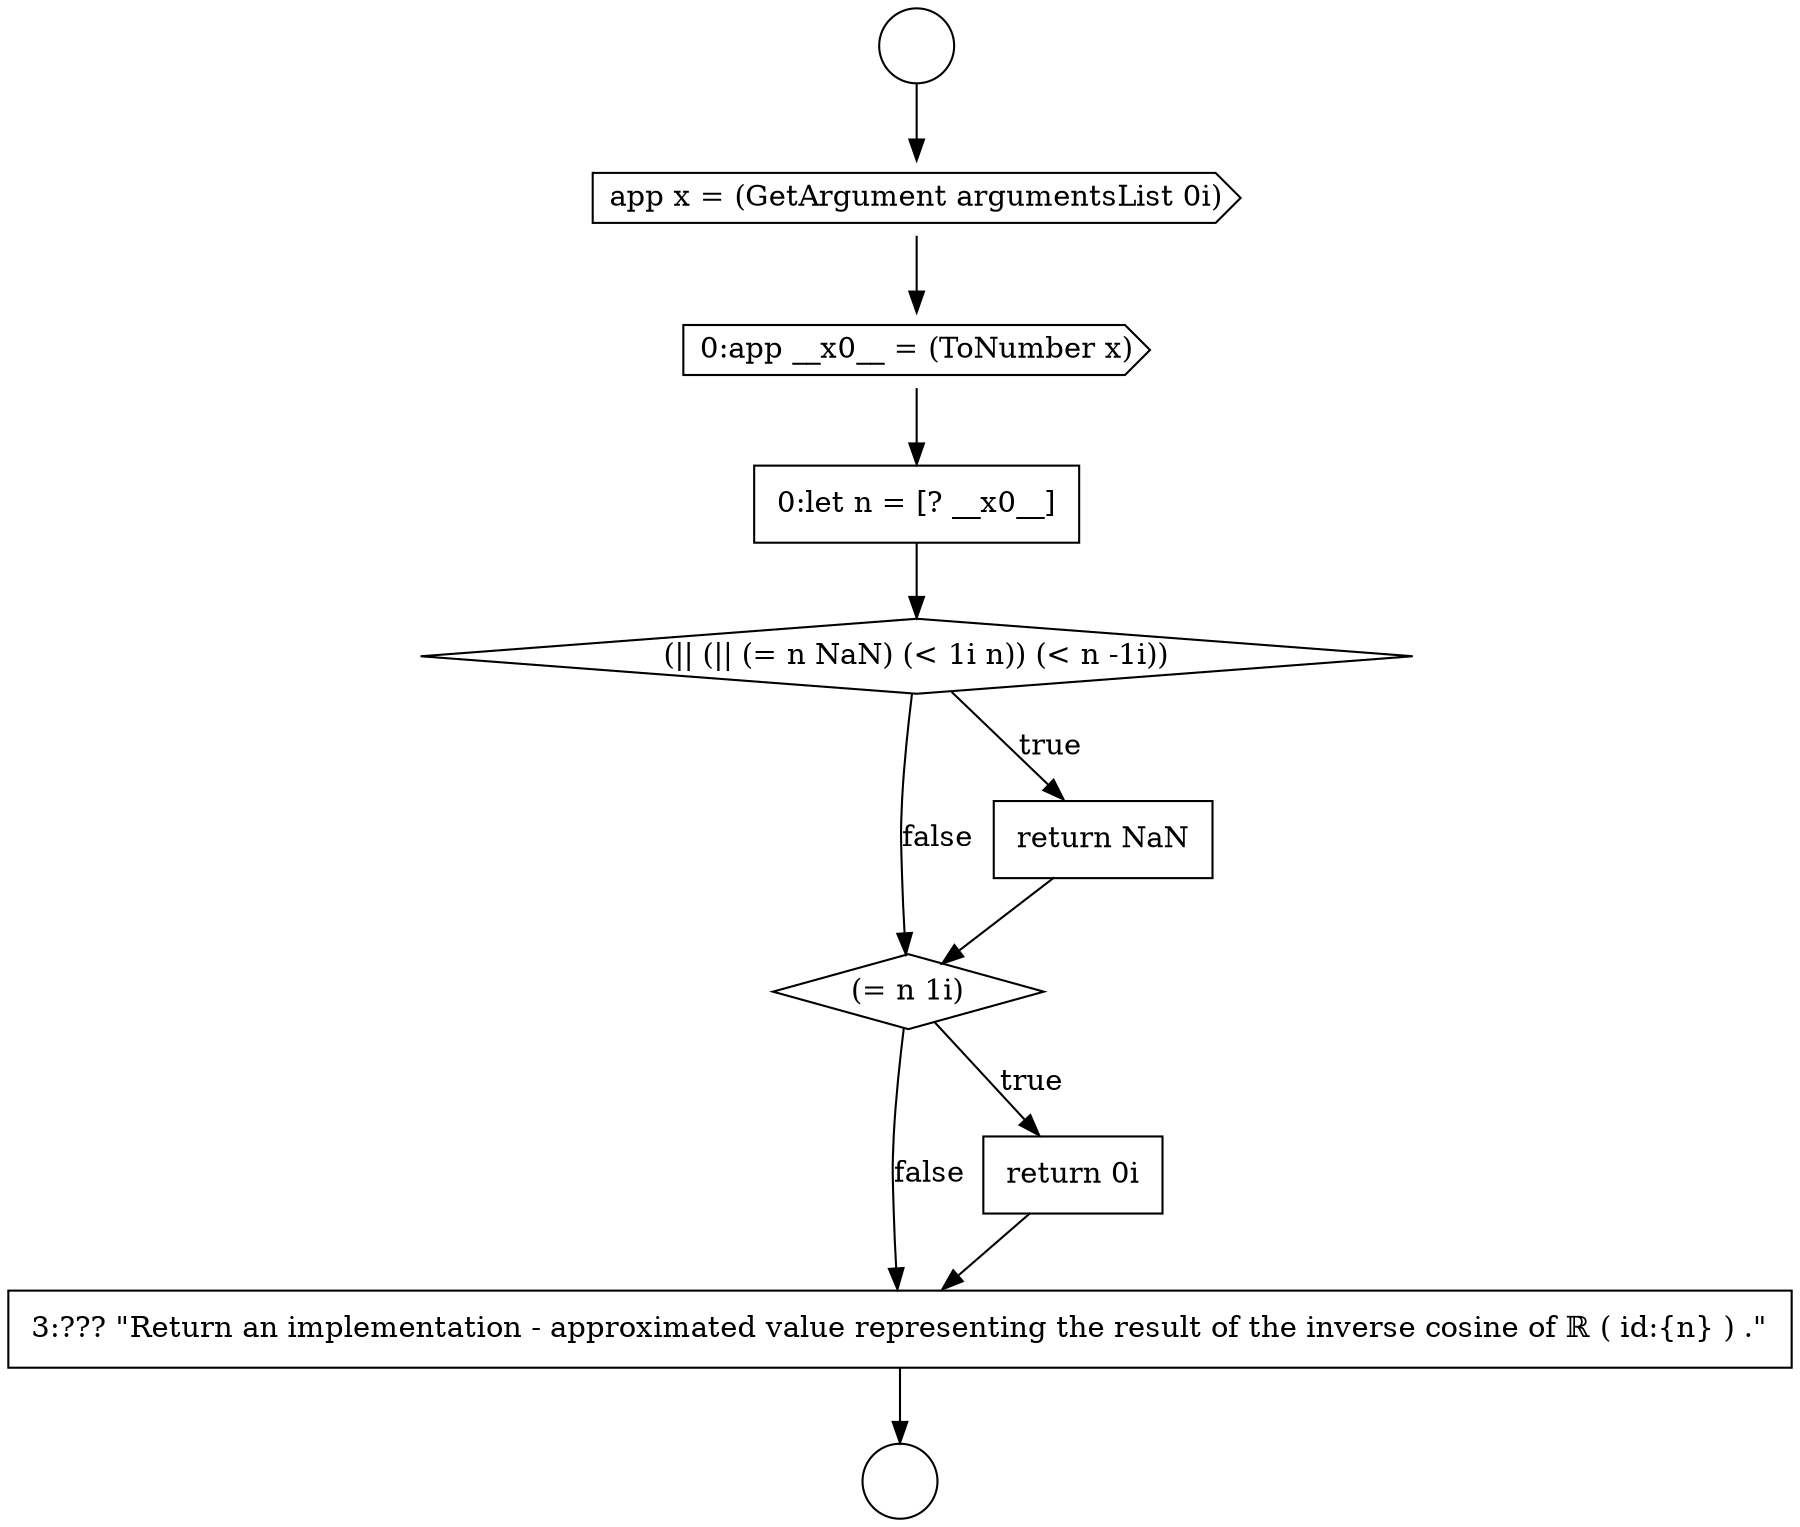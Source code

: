 digraph {
  node12804 [shape=diamond, label=<<font color="black">(= n 1i)</font>> color="black" fillcolor="white" style=filled]
  node12799 [shape=cds, label=<<font color="black">app x = (GetArgument argumentsList 0i)</font>> color="black" fillcolor="white" style=filled]
  node12803 [shape=none, margin=0, label=<<font color="black">
    <table border="0" cellborder="1" cellspacing="0" cellpadding="10">
      <tr><td align="left">return NaN</td></tr>
    </table>
  </font>> color="black" fillcolor="white" style=filled]
  node12800 [shape=cds, label=<<font color="black">0:app __x0__ = (ToNumber x)</font>> color="black" fillcolor="white" style=filled]
  node12806 [shape=none, margin=0, label=<<font color="black">
    <table border="0" cellborder="1" cellspacing="0" cellpadding="10">
      <tr><td align="left">3:??? &quot;Return an implementation - approximated value representing the result of the inverse cosine of ℝ ( id:{n} ) .&quot;</td></tr>
    </table>
  </font>> color="black" fillcolor="white" style=filled]
  node12805 [shape=none, margin=0, label=<<font color="black">
    <table border="0" cellborder="1" cellspacing="0" cellpadding="10">
      <tr><td align="left">return 0i</td></tr>
    </table>
  </font>> color="black" fillcolor="white" style=filled]
  node12798 [shape=circle label=" " color="black" fillcolor="white" style=filled]
  node12801 [shape=none, margin=0, label=<<font color="black">
    <table border="0" cellborder="1" cellspacing="0" cellpadding="10">
      <tr><td align="left">0:let n = [? __x0__]</td></tr>
    </table>
  </font>> color="black" fillcolor="white" style=filled]
  node12802 [shape=diamond, label=<<font color="black">(|| (|| (= n NaN) (&lt; 1i n)) (&lt; n -1i))</font>> color="black" fillcolor="white" style=filled]
  node12797 [shape=circle label=" " color="black" fillcolor="white" style=filled]
  node12800 -> node12801 [ color="black"]
  node12802 -> node12803 [label=<<font color="black">true</font>> color="black"]
  node12802 -> node12804 [label=<<font color="black">false</font>> color="black"]
  node12804 -> node12805 [label=<<font color="black">true</font>> color="black"]
  node12804 -> node12806 [label=<<font color="black">false</font>> color="black"]
  node12805 -> node12806 [ color="black"]
  node12806 -> node12798 [ color="black"]
  node12797 -> node12799 [ color="black"]
  node12801 -> node12802 [ color="black"]
  node12803 -> node12804 [ color="black"]
  node12799 -> node12800 [ color="black"]
}
